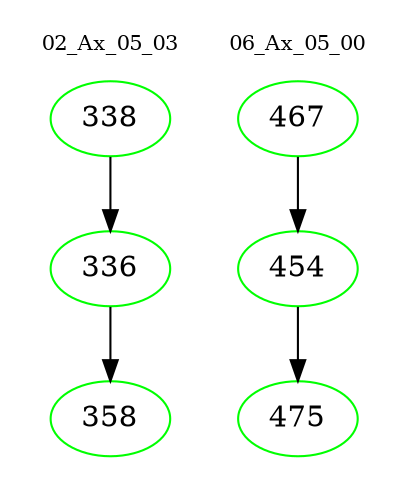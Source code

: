 digraph{
subgraph cluster_0 {
color = white
label = "02_Ax_05_03";
fontsize=10;
T0_338 [label="338", color="green"]
T0_338 -> T0_336 [color="black"]
T0_336 [label="336", color="green"]
T0_336 -> T0_358 [color="black"]
T0_358 [label="358", color="green"]
}
subgraph cluster_1 {
color = white
label = "06_Ax_05_00";
fontsize=10;
T1_467 [label="467", color="green"]
T1_467 -> T1_454 [color="black"]
T1_454 [label="454", color="green"]
T1_454 -> T1_475 [color="black"]
T1_475 [label="475", color="green"]
}
}

